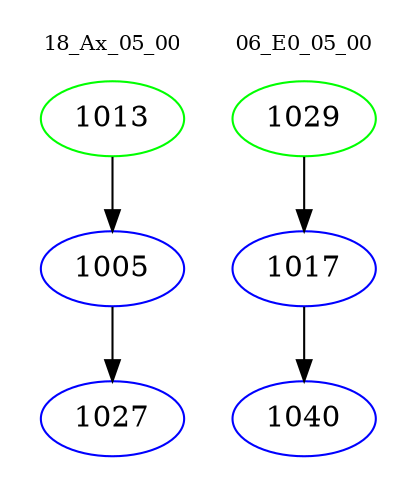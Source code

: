 digraph{
subgraph cluster_0 {
color = white
label = "18_Ax_05_00";
fontsize=10;
T0_1013 [label="1013", color="green"]
T0_1013 -> T0_1005 [color="black"]
T0_1005 [label="1005", color="blue"]
T0_1005 -> T0_1027 [color="black"]
T0_1027 [label="1027", color="blue"]
}
subgraph cluster_1 {
color = white
label = "06_E0_05_00";
fontsize=10;
T1_1029 [label="1029", color="green"]
T1_1029 -> T1_1017 [color="black"]
T1_1017 [label="1017", color="blue"]
T1_1017 -> T1_1040 [color="black"]
T1_1040 [label="1040", color="blue"]
}
}
